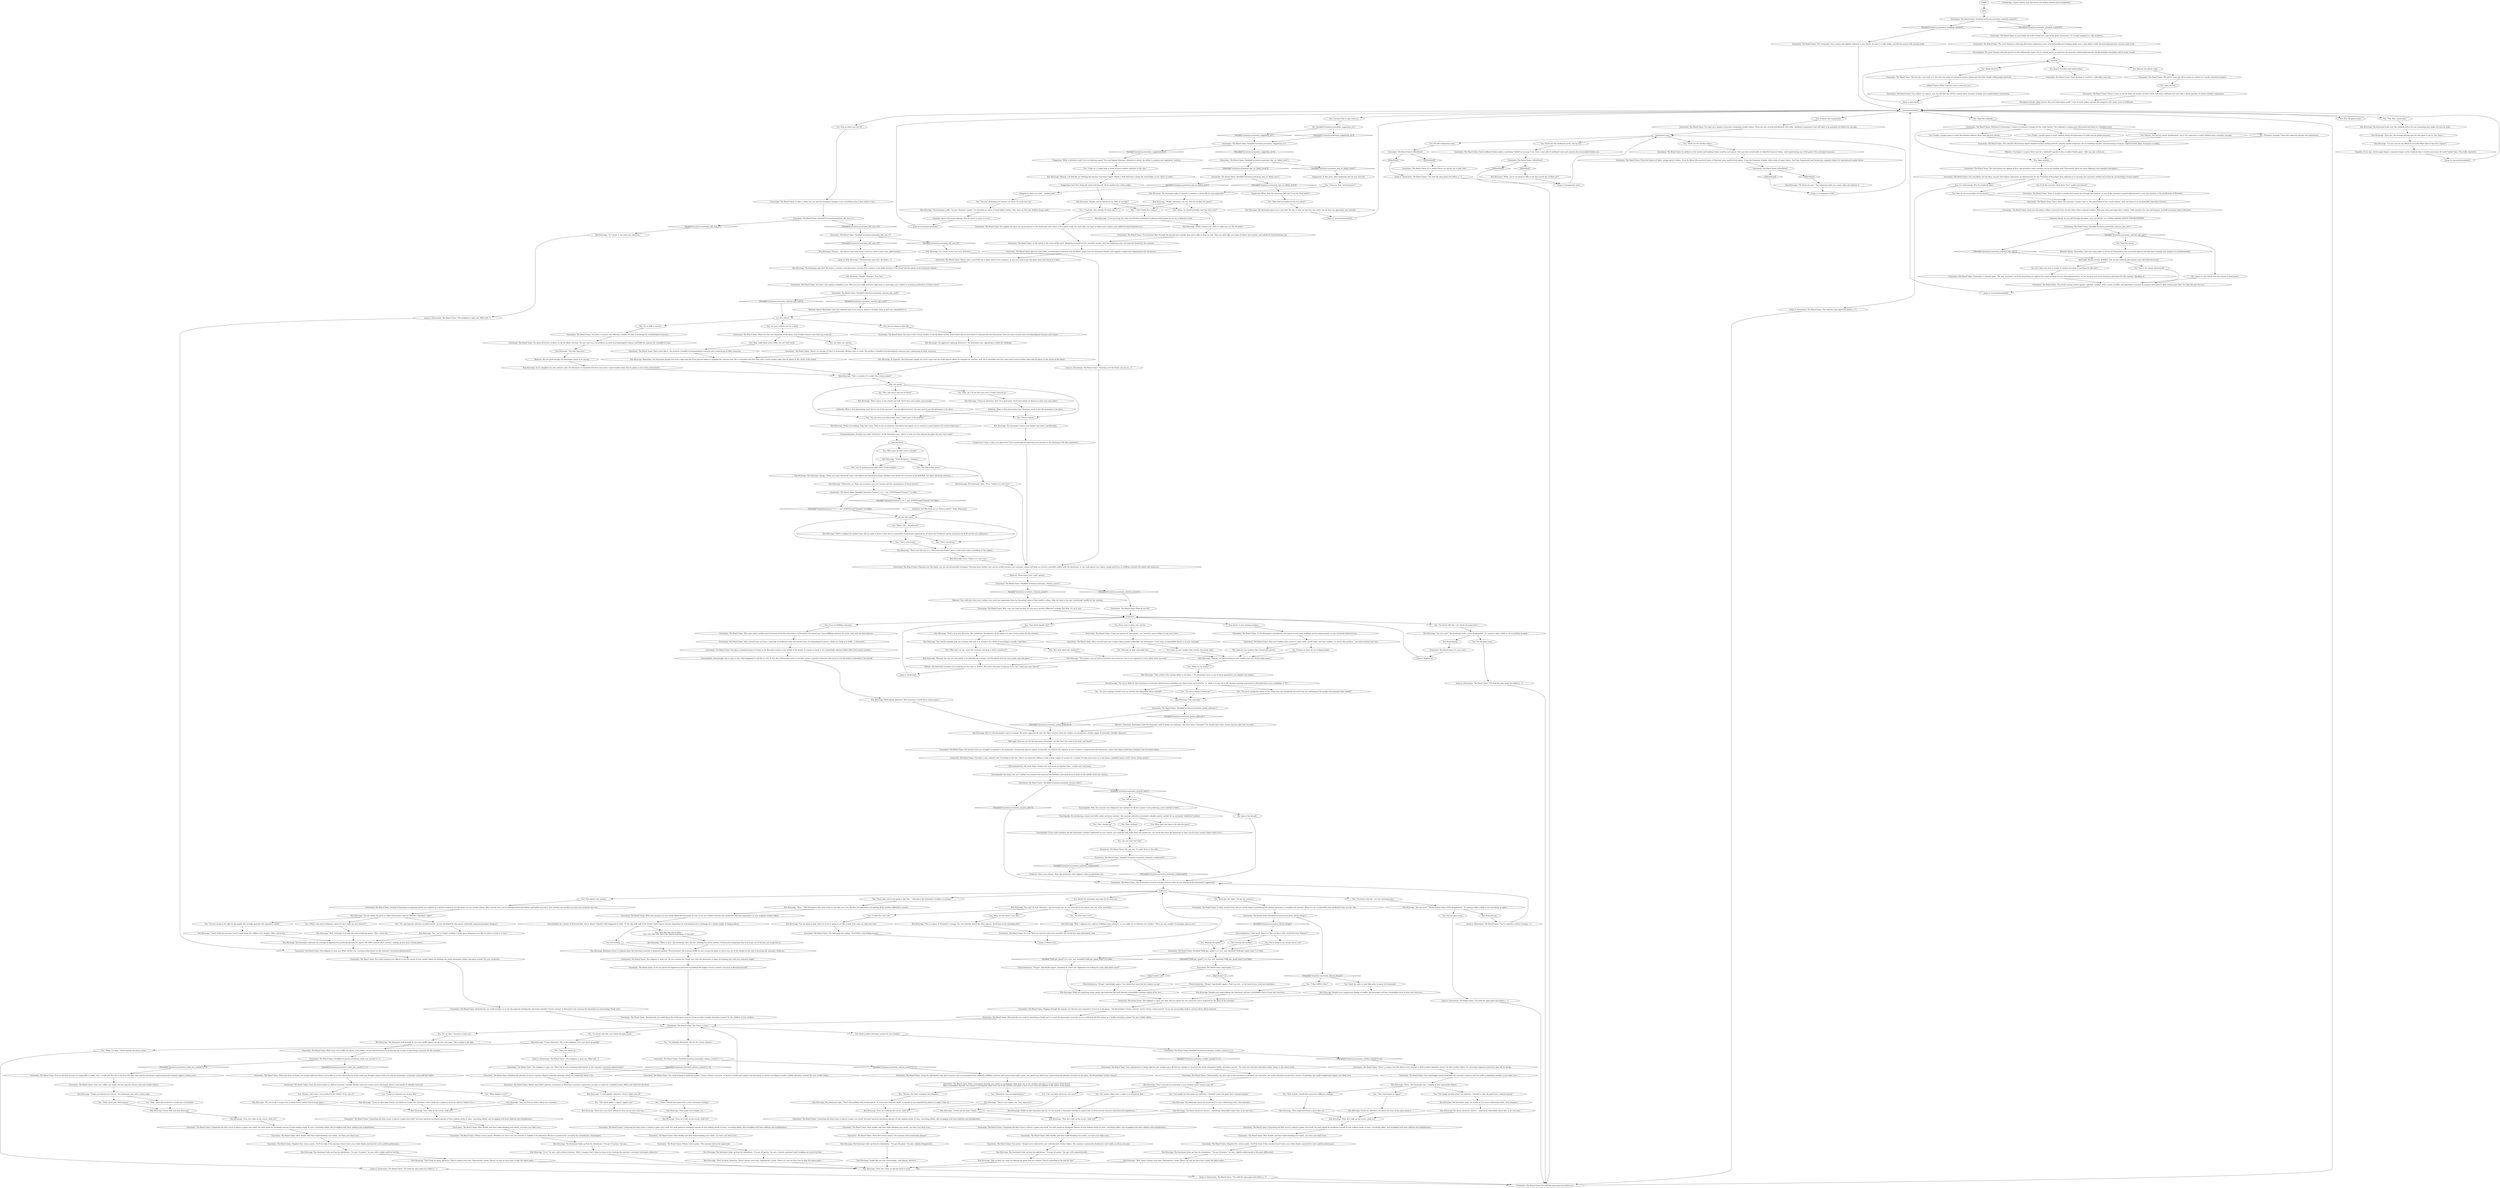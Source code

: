 # INVENTORY / SUZERAINTY GAME
# Information about: colonies of Revachol.
# ==================================================
digraph G {
	  0 [label="START"];
	  1 [label="input"];
	  2 [label="You: Shake the box."];
	  3 [label="introhub"];
	  4 [label="Rhetoric: But not good enough, the lieutenant seems to be saying."];
	  5 [label="You: Fuck the suzerain, what about *my* wealth and renown?"];
	  6 [label="Suzerainty: The Board Game: The actual scoring system appears infinitely complex, with a series of tables and appendices required to compute each player's final victory point total. You skip that part for now."];
	  7 [label="Suzerainty: The Board Game: You open up a number of pouches containing wooden tokens. There are also several punchboards with other cardboard components that will need to be punched out before you can play."];
	  8 [label="Suzerainty: The Board Game: In addition to the worker and building tokens used by each player, there are also several piles of colourful resource tokens, each representing one of the game's four principal resources..."];
	  9 [label="Kim Kitsuragi: \"That's a market. It's worth *two victory points*.\""];
	  10 [label="You: Glower silently."];
	  11 [label="Kim Kitsuragi: \"Don't worry, it was mostly just luck. You'll earn some points soon enough.\""];
	  12 [label="components hub"];
	  13 [label="Electrochemistry: Oh, yeah, baby. Cocaine and rock music go together like... cocaine and rock music."];
	  14 [label="You: \"Hmmm, this feels strangely anti-climactic.\""];
	  15 [label="Kim Kitsuragi: The lieutenant sighs. \"That's the problem with certain games. At some point they just *end*, as though no one expected the players to make it that far...\""];
	  16 [label="Suzerainty: The Board Game: Who cares about workers and territories when the real action is in Revachol? You spend your turns fulfilling contracts for sweet coins and one-time bonuses."];
	  17 [label="Suzerainty: The Board Game: It's true. Had you read the rules more carefully this would have been abundantly clear."];
	  18 [label="Kim Kitsuragi: The lieutenant shrugs. \"There are some *paranoid* types who believe the Moralintern keeps detailed score sheets for everyone in the Reál Belt, but that's obviously nonsense...\""];
	  19 [label="Kim Kitsuragi: \"Otherwise, no. There are no points, just your actions and the consequences of those actions.\""];
	  20 [label="Authority: Now's your chance. Show the lieutenant what happens when he patronizes you."];
	  21 [label="Suzerainty: The Board Game: Variable[\"inventory.suzerainty_authority_condescend\"]"];
	  22 [label="Variable[\"inventory.suzerainty_authority_condescend\"]", shape=diamond];
	  23 [label="!(Variable[\"inventory.suzerainty_authority_condescend\"])", shape=diamond];
	  24 [label="Suzerainty: The Board Game: Your commitment to doing right by your workers pays off and you manage to construct the rarely attempted *public education system*. You truly have the best-educated worker tokens in the entire world..."];
	  25 [label="Encyclopedia: Well, the suzerain was looking for new markets for all the cocaine it was producing, and it settled on Safre..."];
	  26 [label="Rhetoric: Those aren't your *only* options."];
	  27 [label="Kim Kitsuragi: \"Holy shit, the average playing time for this game is one to *six* hours...\""];
	  28 [label="Kim Kitsuragi: The lieutenant looks up from his tabulations. \"I've got 20 points,\" he says with measured pride..."];
	  29 [label="You: Solving the murder?"];
	  30 [label="Suzerainty: The Board Game: The endgame is upon you. How will you spend the vast resources you've acquired for the glory of the suzerain?"];
	  31 [label="You: Remove the plastic wrap."];
	  32 [label="Suzerainty: The Board Game: Even before you open it, you can tell that this will be a meaty game of grand strategy and complex player interactions."];
	  33 [label="Suzerainty: The Board Game: There's a hiss as the lid slides off. Inside you find a thick, full-colour rulebook and more than a dozen pouches of various wooden components."];
	  34 [label="You: I've read enough. (Put the rulebook away.)"];
	  35 [label="Half Light: Boring, boring, BORING. Tear up this rulebook and commit some old-school atrocities!"];
	  36 [label="Suzerainty: The Board Game: Variable[\"inventory.suzerainty_reaction_tips_read\"]"];
	  37 [label="Variable[\"inventory.suzerainty_reaction_tips_read\"]", shape=diamond];
	  38 [label="!(Variable[\"inventory.suzerainty_reaction_tips_read\"])", shape=diamond];
	  39 [label="You: Pick up where you left off."];
	  40 [label="Kim Kitsuragi: \"More or less,\" the lieutenant says, but he's thinking less about matters of historical wrongdoing than how to get out of the jam you've put him in..."];
	  41 [label="You: \"For almighty Revachol!\" (Go for the victory column.)"];
	  42 [label="Jump to: [hubturn2]"];
	  43 [label="Kim Kitsuragi: \"Now, I believe it's your turn...\""];
	  44 [label="You: \"Am *I* getting points right now?\" (Look around.)"];
	  45 [label="You: \"Who came up with such a concept?\""];
	  46 [label="Suzerainty: The Board Game: Using the substantial coins and resources you've accumulated from diligently fulfilling contracts and constructing trade routes, you spend your final turns constructing the ultimate structure in the game, the Revacholian *victory column*..."];
	  47 [label="Kim Kitsuragi: \"A risky gambit, detective. Sorry it didn't pay off.\""];
	  48 [label="You: Okay, make them work a little, but not *too* much."];
	  49 [label="Suzerainty: The Board Game: Computing the final scores is almost a game unto itself. You each spend an inordinate amount of time making stacks of coins, consulting tables, and struggling with basic addition and multiplication..."];
	  50 [label="Suzerainty: The Board Game: Computing the final scores is almost a game unto itself. You each spend an inordinate amount of time making stacks of coins, consulting tables, and struggling with basic addition and multiplication..."];
	  51 [label="You: \"Yeah, never play board games.\""];
	  52 [label="You: \"Guess I should have gone with a more consistent strategy.\""];
	  53 [label="Empathy: So he says, but his gaze lingers a moment longer on the rulebook than is strictly necessary. He could *make* time, if he really wanted to."];
	  54 [label="Suggestion: At this point, plain badgering may be your best bet."];
	  55 [label="You: \"Come on, Kim, *puh-leeeeeze*.\""];
	  56 [label="Suzerainty: The Board Game: After double- and then triple-checking your maths, you have your final score..."];
	  57 [label="Suzerainty: The Board Game: After double- and then triple-checking your maths, you have your final score..."];
	  58 [label="You: \"Huh, maybe I should have pursued a different strategy.\""];
	  59 [label="Kim Kitsuragi: The lieutenant opens his mouth as if to issue a blistering retort, then hesitates..."];
	  60 [label="Electrochemistry: *Drugs*. Specifically uppers. That's an itch... in the back of your neck and elsewhere..."];
	  61 [label="Suzerainty: The Board Game: Flipping through the manual, you find the most expensive structure in the game... the Revacholian *victory column*, worth *twelve victory points*. If you can successfully build it, victory will be all-but assured..."];
	  62 [label="Suzerainty: The Board Game: Alternatively, you could try launching a *trade war* to crush the lieutenant's economy, or you could blow all that money on a *public education system* for your worker tokens..."];
	  63 [label="You: Open the box."];
	  64 [label="Suzerainty: The Board Game: Variable[\"reputation.honour\"] >= 1  and  IsTHCPresent(\"honour\") == false"];
	  65 [label="Variable[\"reputation.honour\"] >= 1  and  IsTHCPresent(\"honour\") == false", shape=diamond];
	  66 [label="!(Variable[\"reputation.honour\"] >= 1  and  IsTHCPresent(\"honour\") == false)", shape=diamond];
	  67 [label="You: How do you accumulate victory points?"];
	  68 [label="You: \"Rock and roll, baby.\" (Go for the contract.)"];
	  69 [label="Kim Kitsuragi: The lieutenant nods gravely as you erect tariffs against his apricots and sugar. This is going to get ugly..."];
	  70 [label="You: Focus on fulfilling contracts."];
	  71 [label="Kim Kitsuragi: \"You know, detective, there's... something *admirable* about that, in its own way...\""];
	  72 [label="Kim Kitsuragi: \"You should probably pick one strategy and stick to it. Trying to do a little of everything is usually a bad idea.\""];
	  73 [label="Suzerainty: The Board Game: Your boondoggle nearly bankrupts the suzerain's treasury and you suffer a significant penalty to your final score..."];
	  74 [label="Jump to: [suzeraintymainhub]"];
	  75 [label="Kim Kitsuragi: \"Don't be glum, detective. There's always next time. Figuratively, I mean. There's no way we have time to play this game again...\""];
	  76 [label="Suzerainty: The Board Game: After double- and then triple-checking your maths, you have your final score..."];
	  77 [label="You: You're going to say 'drugs,' aren't you?"];
	  78 [label="Suzerainty: The Board Game: The endgame is upon you. What will be your crowning achievement as the suzerain's territorial administrator?"];
	  79 [label="Perception (Smell): Ahhh! Savour that new board game smell! A mix of wood, paper, and ink, all wrapped in the sweet must of cardboard."];
	  80 [label="suzeraintymainhub"];
	  81 [label="You: [Put the game away.]"];
	  82 [label="Authority: Just like there are no *honour points*. None whatsoever."];
	  83 [label="You: Put the components away."];
	  84 [label="You: \"It's on, Kim.\" (Launch a trade war.)"];
	  85 [label="Kim Kitsuragi: Now it's the lieutenant's turn to respond. He moves aggressively onto the Safre territory. Soon his workers are producing a steady supply of extremely valuable *apricots*..."];
	  86 [label="You: Gaze on your workers like a harsh, but proud, deity."];
	  87 [label="You: \"What's the point of playing a game if I can't make my own choices?\""];
	  88 [label="You: Tell me more."];
	  89 [label="You: That's fucked up!"];
	  90 [label="Kim Kitsuragi: \"Yes, precisely.\""];
	  91 [label="Suzerainty: The Board Game: It's your move."];
	  92 [label="Kim Kitsuragi: The lieutenant looks up from his tabulations. \"I've got 15 points,\" he says with a slight smirk on his face..."];
	  93 [label="Kim Kitsuragi: \"Hey, at least you went out playing the game how you wanted. There's something to be said for that.\""];
	  94 [label="Suzerainty: The Board Game: Computing the final scores is almost a game unto itself. You each spend an inordinate amount of time making stacks of coins, consulting tables, and struggling with basic addition and multiplication..."];
	  95 [label="Suzerainty: The Board Game: Negative five victory points. You'll be lucky if the suzerain doesn't have your whole family executed for such a pitiful performance."];
	  96 [label="Suzerainty: The Board Game: IsKimHere()"];
	  97 [label="IsKimHere()", shape=diamond];
	  98 [label="!(IsKimHere())", shape=diamond];
	  99 [label="Kim Kitsuragi: \"See? I warned you investing in your workers wasn't going to pay off.\""];
	  100 [label="You: \"My worker tokens have a right to an education, Kim.\""];
	  101 [label="Kim Kitsuragi: \"You can't do that, detective,\" the lieutenant says as you move all of your pieces onto one of his territories."];
	  102 [label="hubturn3"];
	  103 [label="You: \"I hope you learned your lesson, Kim.\""];
	  104 [label="You: \"I'm bored with this. Let's finish the game later.\""];
	  105 [label="You: \"Okay, let's finish up.\""];
	  106 [label="Suzerainty: The Board Game: Variable[\"inventory.suzerainty_worker_counter\"] > 2"];
	  107 [label="Variable[\"inventory.suzerainty_worker_counter\"] > 2", shape=diamond];
	  108 [label="!(Variable[\"inventory.suzerainty_worker_counter\"] > 2)", shape=diamond];
	  109 [label="Suzerainty: The Board Game: That's more like it. You produce a handful of archaeological treasures and a smattering of other resources."];
	  110 [label="You: \"I make the rules now.\""];
	  111 [label="Kim Kitsuragi: \"You see in Table 8c that investing in territorial infrastructure multiplies your final victory point total by 1x, which is to say, not at all, whereas erecting monuments in Revachol gives you a multiplier of *5x*...\""];
	  112 [label="Jump to: [suzeraintymainhub]"];
	  113 [label="Jump to: [hubturn2]"];
	  114 [label="Kim Kitsuragi: \"As I recall, it was your turn, detective.\""];
	  115 [label="Suzerainty: The Board Game: Variable[\"inventory.suzerainty_left_turn_2\"]"];
	  116 [label="Variable[\"inventory.suzerainty_left_turn_2\"]", shape=diamond];
	  117 [label="!(Variable[\"inventory.suzerainty_left_turn_2\"])", shape=diamond];
	  118 [label="Kim Kitsuragi: The lieutenant looks up from his tabulations. \"I've got 20 points,\" he says, slightly embarrassed at the point differential..."];
	  119 [label="Suzerainty: The Board Game: Alternatively, you could throw the whole game away by trying to build a *public education system* for the children of your workers..."];
	  120 [label="Suzerainty: The Board Game: Good thinking. It could be a collectible some day."];
	  121 [label="Suggestion: What is detective work if not an elaborate game? You need logical inference, attention to detail, the ability to analyse your opponents' motives..."];
	  122 [label="You: \"Hmm, we should probably read the rules, huh?\""];
	  123 [label="You: \"I read the rules already, I'll show you...\""];
	  124 [label="yor_first_choice"];
	  125 [label="Suzerainty: The Board Game: You draw a contract card offering a number of coins in exchange for archaeological treasures..."];
	  126 [label="Suzerainty: The Board Game: Using your powers of 'persuasion', you 'convince' more workers to join your cause..."];
	  127 [label="Kim Kitsuragi: \"That's up to you, detective. But remember, the objective of the game is to earn victory points for the suzerain...\""];
	  128 [label="Kim Kitsuragi: \"No, not at all. I suspect this is going to be a rather *low-scoring* game...\""];
	  129 [label="You: \"That's terrifying.\""];
	  130 [label="Suzerainty: The Board Game: There's no concept of *rest* in Suzerainty. Workers have to work. You produce a handful of archaeological treasures and a smattering of other resources."];
	  131 [label="Kim Kitsuragi: \"I'm not going to play with you if you're going to act like a child. Now come on, take your turn.\""];
	  132 [label="Kim Kitsuragi: \"That's a subject for another time. All you need to know is that they're a powerful transnational organization, of which the *Coalition* and by extension the RCM are but one small piece.\""];
	  133 [label="Jump to: [Suzerainty: The Board Game: \"Glancing over the board, you see se...\"]"];
	  134 [label="Kim Kitsuragi: \"You know, detective, there's... something *admirable* about that, in its own way...\""];
	  135 [label="Kim Kitsuragi: \"That might have been a good idea, yes...\""];
	  136 [label="Jump to: [introhub]"];
	  137 [label="You: Finally, a proper game to teach children about the importance of trade and the global economy."];
	  138 [label="Suzerainty: The Board Game: That's where the suzerain's vassals come in. The game features four vassal nations, each one home to an economically important resource..."];
	  139 [label="Suzerainty: The Board Game: Each turn the player collects resources from vassals where they've placed workers. They may then rearrange their workers, fulfil contracts for coin and bonuses, or build structures back in Revachol..."];
	  140 [label="Kim Kitsuragi: \"I'm not sure we can afford to set aside *that* kind of time for a *game*.\""];
	  141 [label="You: \"*Cha-CHING*, Kim!\""];
	  142 [label="Jump to: [components hub]"];
	  143 [label="Suzerainty: The Board Game: After several turns you have a neat pile of cardboard coins and several units of archaeological treasure, which you trade in to build... a *museum*..."];
	  144 [label="You: \"So what *can* I do?\""];
	  145 [label="Rhetoric: Nonsense. Remember what the lieutenant said? If points are arbitrary, who cares about *winning*? You should reject their system and just play how you want."];
	  146 [label="Composure: C'mon, is that your game face? You're practically broadcasting your position to the lieutenant with that expression."];
	  147 [label="Suzerainty: The Board Game: You place all of your workers on the Ile Marat territory. On your next turn you produce six units of archaeological treasure and fulfil the contract for a handful of coins."];
	  148 [label="You: Ignore the thought."];
	  149 [label="Kim Kitsuragi: The lieutenant scoffs. \"In your *dreams*, maybe. I've thrashed my share of trash-talkers before. Now come on, let's put childish things aside.\""];
	  150 [label="Suzerainty: The Board Game: There's also a neat little log to keep track of your progress, in case you need to put the game away and return to it later..."];
	  151 [label="Kim Kitsuragi: \"Hmmm... this doesn't look right to me. I think we need to start over, unfortunately...\""];
	  152 [label="Kim Kitsuragi: In response, the lieutenant spends two of his sugar and one of his apricot tokens to complete his contract card. He is rewarded with four coins and a round wooden token that he places in the centre of the board..."];
	  153 [label="Interfacing: A good, orderly task that leaves you feeling relaxed and accomplished."];
	  154 [label="You: Stack the coins in neat little piles to annoy the lieutenant."];
	  155 [label="Kim Kitsuragi: \"You do realize the game is called *Suzerainty* and not *Workers' Paradise*, right?\""];
	  156 [label="Jump to: [Suzerainty: The Board Game: \"You hold the open game box before y...\"]"];
	  157 [label="Jump to: [Suzerainty: The Board Game: \"You hold the open game box before y...\"]"];
	  158 [label="You: \"Nope, I'm done.\" (Start putting the pieces away.)"];
	  159 [label="Encyclopedia: By introducing cocaine into Safre under exclusive contract, the suzerain created an extremely valuable captive market for an extremely *addictive* product."];
	  160 [label="Suzerainty: The Board Game: Variable[\"inventory.suzerainty_rhetoric_invest\"]"];
	  161 [label="Variable[\"inventory.suzerainty_rhetoric_invest\"]", shape=diamond];
	  162 [label="!(Variable[\"inventory.suzerainty_rhetoric_invest\"])", shape=diamond];
	  163 [label="Kim Kitsuragi: \"I hope you learned your lesson,\" the lieutenant says with a sharp smile."];
	  164 [label="Suzerainty: The Board Game: Computing the final scores is almost a game unto itself. You each spend an inordinate amount of time making stacks of coins, consulting tables, and struggling with basic addition and multiplication..."];
	  165 [label="Kim Kitsuragi: The lieutenant gives you a sour look. He may or may not hate fun, but either way he does not appreciate your attitude..."];
	  166 [label="Suggestion: Have you tried... goading him?"];
	  168 [label="Suzerainty: The Board Game: In your hands you hold a brand new copy of the game 'Suzerainty'. It's snugly wrapped in a skin of plastic..."];
	  169 [label="Suzerainty: The Board Game: The box has a nice heft to it. You hear the rattle of individual wooden tokens and feel their weight shifting back and forth..."];
	  170 [label="Suzerainty: The Board Game: The plastic wrap rips off as easily as a bodice in a tawdry historical romance."];
	  171 [label="You: \"I don't know, let's wing it.\""];
	  172 [label="Suzerainty: The Board Game: DayCount() < 2"];
	  173 [label="DayCount() < 2", shape=diamond];
	  174 [label="!(DayCount() < 2)", shape=diamond];
	  175 [label="Suzerainty: The Board Game: You soon figure out the basic conceit: Each player represents an administrator for the *Suzerain of Revachol*. Your objective is to increase the suzerain's wealth and renown by accumulating *victory points*."];
	  176 [label="Kim Kitsuragi: Despite your trash-talking, the lieutenant still has a formidable store of coins and resources..."];
	  177 [label="Kim Kitsuragi: Despite your conspicuous display of wealth, the lieutenant still has a formidable store of coins and resources..."];
	  178 [label="You: \"Can I go back and do my turn over?\""];
	  179 [label="Suzerainty: The Board Game: After several turns your worker tokens greatly outnumber the lieutenant's. A vast army of expendable labour is at your command."];
	  180 [label="You: Gaze on your workers like a benevolent parent."];
	  181 [label="Kim Kitsuragi: \"Hmmm, too bad investing in your workers just isn't worth many points.\""];
	  182 [label="hubturn2"];
	  183 [label="Kim Kitsuragi: \"Let's tally up the scores, shall we?\""];
	  184 [label="Suzerainty: The Board Game: Variable[\"inventory.suzerainty_points_arbitrary\"]"];
	  185 [label="Variable[\"inventory.suzerainty_points_arbitrary\"]", shape=diamond];
	  186 [label="!(Variable[\"inventory.suzerainty_points_arbitrary\"])", shape=diamond];
	  187 [label="Suzerainty: The Board Game: Even in the best of cases it's impossible to really \"win\" a trade war. But this is far from the best case, and the lieutenant's apricot-powered economic engine crushes yours..."];
	  188 [label="Kim Kitsuragi: \"Now, let's tally up the scores, shall we?\""];
	  189 [label="Kim Kitsuragi: \"Now, let's tally up the scores, shall we?\""];
	  190 [label="Empathy: Ignore the mock umbrage. Now he wants to prove it to you."];
	  191 [label="Kim Kitsuragi: \"Now, let's clean up and get back to work.\""];
	  192 [label="Suggestion: See? He's doing the hard work himself. All he needed was a little nudge..."];
	  193 [label="Jump to: [Suzerainty: The Board Game: \"The endgame is upon you. What will...\"]"];
	  194 [label="Suzerainty: The Board Game: The lieutenant flips through the manual more quickly than you're able to keep up with. Then you each take your bags of tokens and counters and unfold the board between you..."];
	  195 [label="Suzerainty: The Board Game: Variable[\"inventory.suzerainty_mainhub_reached\"]"];
	  196 [label="Variable[\"inventory.suzerainty_mainhub_reached\"]", shape=diamond];
	  197 [label="!(Variable[\"inventory.suzerainty_mainhub_reached\"])", shape=diamond];
	  198 [label="Jump to: [suzeraintymainhub]"];
	  199 [label="Reaction Speed: As you leaf through the pages, your eye catches on a sidebar labelled 'ADVICE FOR BEGINNERS'."];
	  200 [label="Kim Kitsuragi: The lieutenant goes first. He draws a contract card and moves several of his workers to the Safre territory of the board and the others to the Semenine Islands..."];
	  201 [label="You: \"Hey, why don't I get one of those?\""];
	  202 [label="Reaction Speed: Remember what the rulebook said! You'll want to choose a strategy early on and stay committed to it."];
	  203 [label="You: \"Just like they did to Safre.\"\n\"Isn't this what they did in the Apricot Suzerainty in real life?\""];
	  204 [label="Kim Kitsuragi: \"I have no idea what 'lesson' you think you taught me. Somehow I don't think this is going to work out well for *either* of us...\""];
	  205 [label="Encyclopedia: Interestingly, this is more or less what happened in real life as well. To this day, if Iilmaraans want to see their nation's priceless treasures they have to visit Revachol or Gottwald or Sur-la-Clef."];
	  206 [label="Kim Kitsuragi: \"Alright, detective. Your turn.\""];
	  207 [label="You: Put the game away."];
	  208 [label="Jump to: [Suzerainty: The Board Game: \"You hold the open game box before y...\"]"];
	  209 [label="Suzerainty: The Board Game: Fifteen victory points. The suzerain will not be impressed."];
	  210 [label="Kim Kitsuragi: The lieutenant looks up from his tabulations. \"I've got 15 points,\" he says..."];
	  211 [label="Kim Kitsuragi: As he completes his own contract card, the lieutenant is rewarded with four coins and a round wooden token that he places in the centre of the board..."];
	  212 [label="Electrochemistry: Feels good, doesn't it? But you know what would feel even *better*?"];
	  213 [label="Suzerainty: The Board Game: Or do you ignore his aggression and focus on building the mighty *victory column* structure in Revachol herself?"];
	  214 [label="Suggestion: What, does the lieutenant hate fun? Is he the *fun* police?"];
	  215 [label="You: Isn't there any way to invade or commit atrocities or anything fun like that?"];
	  216 [label="Kim Kitsuragi: \"Oh, those are nice.\" The lieutenant picks up a sugar token and admires it."];
	  217 [label="Kim Kitsuragi: \"Now, let's tally up the scores, shall we?\""];
	  218 [label="You: Give back to the workers."];
	  219 [label="Kim Kitsuragi: \"Well, I suppose you could try fulfilling some contracts, or you might try to relocate your workers. There are any number of strategies open to you.\""];
	  220 [label="You: \"I'm just trying to do right by the people who actually generate the suzerain's wealth.\""];
	  221 [label="Suzerainty: The Board Game: The choice is yours."];
	  222 [label="Kim Kitsuragi: \"That's just the way it is.\" The lieutenant doesn't seem to find much value in dwelling on the subject..."];
	  223 [label="Kim Kitsuragi: The lieutenant nods. \"Now, I believe it's your turn...\""];
	  224 [label="Kim Kitsuragi: \"Are you sure?\" The lieutenant looks a little disappointed. \"It's going to take a while to set everything up again.\""];
	  225 [label="Reaction Speed: \"Remember, there are many paths to victory in *Suzerainty*, but successful players will find *one* strategy and commit to it wholeheartedly.\""];
	  226 [label="Suzerainty: The Board Game: There's a reason very few players ever attempt to built a public education system for their worker tokens: It's extremely expensive and never pays off, by design..."];
	  227 [label="Suzerainty: The Board Game: Two points. Though you're beloved by your well-educated worker tokens, the suzerain is immensely displeased, and recalls you from your post."];
	  228 [label="Kim Kitsuragi: \"Well, there's always next time. Figuratively, I mean. There's no way we have time to play this game again...\""];
	  229 [label="Jump to: [Suzerainty: The Board Game: \"You hold the open game box before y...\"]"];
	  230 [label="Suzerainty: The Board Game: You could attempt to build the mighty *victory column* structure, or launch a *trade war* against the lieutenant, or spend everything to build a *public education system* for your worker tokens..."];
	  231 [label="You: Examine the components."];
	  232 [label="Kim Kitsuragi: \"Alright, you've convinced me. How do we play?\""];
	  233 [label="Suzerainty: The Board Game: Apricots from Safre, archaeological treasures from Ile Marat, sugar from the Semenine Islands, and magenta cocaine from Supramundi and Saramiriza..."];
	  234 [label="Suzerainty: The Board Game: There is no path to wealth and renown but through the suzerain. As one of the suzerain's trusted administrators, your very function is the glorification of Revachol..."];
	  235 [label="You: How is the winner determined?"];
	  236 [label="You: Check out the wooden tokens."];
	  237 [label="You: Let your workers rest for a while."];
	  238 [label="Suzerainty: The Board Game: It takes several turns, but you slowly begin accumulating the cocaine necessary to complete the contract. When you do, it practically rains cardboard coins on your side..."];
	  239 [label="Suzerainty: The Board Game: Variable[\"inventory.suzerainty_column_counter\"] > 2"];
	  240 [label="Variable[\"inventory.suzerainty_column_counter\"] > 2", shape=diamond];
	  241 [label="!(Variable[\"inventory.suzerainty_column_counter\"] > 2)", shape=diamond];
	  242 [label="You: \"Behold my vast accomplishments.\""];
	  243 [label="Suzerainty: The Board Game: You place a cylindrical piece of wood on the Revachol section in the middle of the board. It's meant to stand in for a beautifully adorned edifice filled with ancient wonders."];
	  244 [label="You: Attack the lieutenant and steal all his resources."];
	  245 [label="Kim Kitsuragi: \"This is a game of *economic* strategy. You can't directly attack the other players. You'll have to do something else.\""];
	  246 [label="Kim Kitsuragi: \"Now we find out what's left of our economies...\""];
	  247 [label="You: \"I'm bored with this. Let's do something else.\""];
	  248 [label="Suzerainty: The Board Game: Soon your coffers are empty and the map lies strewn with your worker tokens."];
	  249 [label="Suzerainty: The Board Game: Computing the final scores is almost a game unto itself. You each spend an inordinate amount of time making stacks of coins, consulting tables, and struggling with basic addition and multiplication..."];
	  250 [label="Kim Kitsuragi: \"Don't be a sore loser, detective. Your moves were your own...\""];
	  251 [label="Jump to: [Suzerainty: The Board Game: \"The endgame is upon you. What will...\"]"];
	  252 [label="Kim Kitsuragi: The lieutenant looks over the rulebook before he sees something that makes his eyes go wide..."];
	  253 [label="Kim Kitsuragi: \"They're nice tokens, yes. Very impressive...\""];
	  254 [label="You: Invest in your existing workers."];
	  255 [label="Suzerainty: The Board Game: Soon your workers have access to clean water, paved roads, and basic hobbies. In return they produce... one extra resource per turn."];
	  256 [label="Kim Kitsuragi: The lieutenant continues his strategy of aggressively producing apricots for export. He fulfils contract after contract, racking up ever more victory points..."];
	  257 [label="Suzerainty: The Board Game: The endgame is upon you. What will be your crowning achievement as the suzerain's territorial administrator?"];
	  258 [label="You: \"Hmmm, that wasn't very productive for *either* of us, was it?\""];
	  259 [label="Kim Kitsuragi: \"Game designers, I imagine.\""];
	  260 [label="Kim Kitsuragi: \"An aggressive opening, detective,\" the lieutenant says, appearing to relish the challenge."];
	  261 [label="Rhetoric: You could also show your workers how much you appreciate them by *investing* some of that wealth in them. After all, they're the ones *producing* wealth for the suzerain."];
	  262 [label="Kim Kitsuragi: \"That might have helped, yes...\""];
	  263 [label="Suzerainty: The Board Game: Variable[\"inventory.suzerainty_kim_wc_failed_twice\"]"];
	  264 [label="Variable[\"inventory.suzerainty_kim_wc_failed_twice\"]", shape=diamond];
	  265 [label="!(Variable[\"inventory.suzerainty_kim_wc_failed_twice\"])", shape=diamond];
	  266 [label="You: Put the game away."];
	  267 [label="Suzerainty: The Board Game: Variable[\"inventory.suzerainty_left_turn_3\"]"];
	  268 [label="Variable[\"inventory.suzerainty_left_turn_3\"]", shape=diamond];
	  269 [label="!(Variable[\"inventory.suzerainty_left_turn_3\"])", shape=diamond];
	  270 [label="Kim Kitsuragi: \"As I recall, it was your turn, detective.\""];
	  271 [label="Kim Kitsuragi: The lieutenant looks up from his tabulations. \"I've got 26 points,\" he says, a barely contained smile breaking out across his face..."];
	  272 [label="Kim Kitsuragi: \"Now, let's tally up the scores, shall we?\""];
	  273 [label="Electrochemistry: *Drugs*. Specifically uppers. Speaking of, aren't you supposed to be looking for some right about *now*?"];
	  274 [label="Suzerainty: The Board Game: The endgame is upon you. Do you escalate the *trade war* with the lieutenant in hopes of crushing him with your economic might?"];
	  275 [label="You: [Leave it perfect and undisturbed.]"];
	  276 [label="You: \"Who died and made you the fun police?\""];
	  277 [label="You: Punch out the cardboard pieces, one by one."];
	  278 [label="Suzerainty: The Board Game: Each cardboard token makes a satisfying *chhhk* as you pop it out. Soon a neat pile of cardboard coins and counters has accumulated before you."];
	  279 [label="Jump to: [Suzerainty: The Board Game: \"You hold the open game box before y...\"]"];
	  280 [label="Kim Kitsuragi: \"What, you're not going to offer to let *me* punch any of them out?\""];
	  281 [label="Suzerainty: The Board Game: IsKimHere()"];
	  282 [label="IsKimHere()", shape=diamond];
	  283 [label="!(IsKimHere())", shape=diamond];
	  284 [label="You: \"Kim, what should I do?\""];
	  285 [label="You: \"Kim, can I do my first turn over? I think I messed up.\""];
	  286 [label="Kim Kitsuragi: \"The workers are just there to produce raw resources. You're not supposed to worry about them too much.\""];
	  287 [label="Kim Kitsuragi: \"Because the way you earn points is by pleasing the suzerain, and the player with the most points wins the game.\""];
	  288 [label="Suzerainty: The Board Game: For several turns you struggle to respond to the lieutenant's burgeoning apricot empire. Eventually you relocate the majority of your workers to Supramundi and Saramiriza, where they begin producing a bumper crop of cocaine tokens..."];
	  289 [label="Kim Kitsuragi: \"I don't think the suzerain *cares* much about the welfare of its workers. Here, watch this...\""];
	  290 [label="You: \"I'm not even sure what points *are* -- that's part of the problem.\""];
	  291 [label="Authority: What is that patronizing tone? You're one of the suzerain's trusted administrators! You may need to put the lieutenant in his place..."];
	  292 [label="Suzerainty: The Board Game: Building the ultimate structure requires diligent economic planning, which you completely failed to do..."];
	  293 [label="You: Let them rest anyway."];
	  294 [label="You: Can you even *do* that?"];
	  295 [label="Suzerainty: The Board Game: Well, sure, you *can* do that. It's just not a terribly *effective* strategy. But then, it's up to you..."];
	  296 [label="Kim Kitsuragi: \"Hmmm, I do feel like my thinking has become somewhat *rigid*. Maybe a little diversion to keep the mind limber is just what's in order...\""];
	  297 [label="You: Keep playing."];
	  298 [label="Suzerainty: The Board Game: After double- and then triple-checking your maths, you have your final score..."];
	  299 [label="Suzerainty: The Board Game: After double- and then triple-checking your maths, you have your final score..."];
	  300 [label="You: \"You taught me that points are arbitrary. I decided to play the game how I wanted instead.\""];
	  301 [label="Kim Kitsuragi: \"I see you bring the same *unorthodox technique* to playing board games as you do to detective work...\""];
	  302 [label="Suzerainty: The Board Game: You have a few options available to you: Will you try to fulfil contracts right away or rearrange your workers to maximize production on future turns?"];
	  303 [label="Suzerainty: The Board Game: It's a shame there's no one for you to play with."];
	  304 [label="Suzerainty: The Board Game: With each passing turn you slowly bleed the lieutenant of coins as his own workers become less productive and more dependent on your magenta cocaine tokens."];
	  305 [label="Kim Kitsuragi: \"A little late for that, I think...\""];
	  306 [label="Suzerainty: The Board Game: With a triumphant flourish, you remove a rectangular token from one of the satchels and place it in the centre of the board...\nWith a triumphant flourish, you remove a rectangular token from one of the satchels and place it next to your museum-cylinder in the centre of the board..."];
	  307 [label="You: Just do whatever Kim did."];
	  308 [label="Suzerainty: The Board Game: You move a few of your workers to the Ile Marat section of the board and several others to Supramundi and Saramiriza. Soon you have several units of archaeological treasure and cocaine."];
	  309 [label="You: \"But what about the workers?\""];
	  310 [label="Suzerainty: The Board Game: You could continue your efforts to win the hearts of your worker tokens by building the rarely attempted *public education system* for your territories..."];
	  311 [label="You: \"You taught me that points are arbitrary. I decided to play the game how I wanted instead.\""];
	  312 [label="Suzerainty: The Board Game: Unfortunately, you were sent to the territories to produce raw resources, not overly educated second-class citizens. If anything, this might *negatively* impact your final score."];
	  313 [label="You: \"Yeah, never get involved in a trade war in Insulinde.\""];
	  314 [label="You: \"This dumb game is rigged, rigged I say!\""];
	  315 [label="Kim Kitsuragi: The lieutenant sighs so hard for a moment it seems like he may asphyxiate..."];
	  316 [label="Suzerainty: The Board Game: Variable[\"TASK.get_speed\"] == true  and  Variable[\"TASK.get_speed_done\"] == false"];
	  317 [label="Variable[\"TASK.get_speed\"] == true  and  Variable[\"TASK.get_speed_done\"] == false", shape=diamond];
	  318 [label="!(Variable[\"TASK.get_speed\"] == true  and  Variable[\"TASK.get_speed_done\"] == false)", shape=diamond];
	  319 [label="You: Convince Kim to play with you."];
	  320 [label="You: Variable[\"inventory.suzerainty_suggestion_wc\"]"];
	  321 [label="Variable[\"inventory.suzerainty_suggestion_wc\"]", shape=diamond];
	  322 [label="!(Variable[\"inventory.suzerainty_suggestion_wc\"])", shape=diamond];
	  323 [label="You: \"Come on, it might help us think of more creative solutions to the case.\""];
	  324 [label="You: Hmmm, this history seems *problematic*, but it *is* important to teach children basic economic concepts."];
	  325 [label="Suzerainty: The Board Game: You draw a new contract card. According to the text, there's an aristocrat willing to trade a large supply of cocaine for a number of coins and access to a rare bonus: amplified music, worth *seven victory points*..."];
	  326 [label="Suzerainty: The Board Game: With every turn tariffs are raised, until neither you nor the lieutenant are producing any income or generating resources for the suzerain..."];
	  327 [label="You: Build a public education system for your workers."];
	  328 [label="Half Light: How can you let the lieutenant *dominate* you like that? You need to hit back, and *hard*!"];
	  329 [label="Kim Kitsuragi: \"Points are nothing. They don't exist. They're just an arbitrary convention that games use to reward or punish players for certain behaviours.\""];
	  330 [label="Authority: What is that patronizing tone? Someone needs to put the lieutenant in his place."];
	  331 [label="Suzerainty: The Board Game: Variable[\"inventory.suzerainty_reaction_tips_saw\"]"];
	  332 [label="Variable[\"inventory.suzerainty_reaction_tips_saw\"]", shape=diamond];
	  333 [label="!(Variable[\"inventory.suzerainty_reaction_tips_saw\"])", shape=diamond];
	  334 [label="Suzerainty: The Board Game: Rather than build a glorious monument to Revachol's economic superiority, you have to settle for a handful of post offices and school for the blind."];
	  335 [label="Kim Kitsuragi: \"Not bad, detective.\""];
	  336 [label="Encyclopedia: You know, this isn't *unlike* the situation the historical Revacholian suzerainty faced in Safre in the middle of the last century..."];
	  337 [label="You: \"What do you mean?\""];
	  338 [label="You: \"So you're saying I fucked up?\""];
	  339 [label="You: \"So you're saying the values of the ruling class are completely divorced from the well-being of the people who generate their wealth?\""];
	  340 [label="You: \"What's the... Moralintern?\""];
	  341 [label="Jump to: [Kim Kitsuragi: \"The lieutenant goes first. He draws...\"]"];
	  342 [label="Kim Kitsuragi: The lieutenant looks up from his tabulations. \"I've got 26 points,\" he says, slightly disappointed..."];
	  343 [label="You: \"This stupid game is rigged.\""];
	  344 [label="Kim Kitsuragi: \"When I thrash you I want to make sure it's *by the book*.\""];
	  345 [label="Suzerainty: The Board Game: From the Empire of Safre: orange apricot tokens. From Ile Marat (the ancestral name of Iilmaraa): gray marble block tokens. From the Semenine Islands: white sacks of sugar tokens. And from Supramundi and Saramiriza: magenta tokens for unprocessed cocaine leaves."];
	  346 [label="Suzerainty: The Board Game: Suzerainty is a family game. The only 'atrocities' you'll be committing are against the social standing of your rival administrators, as you bring in ever more resources and power for the suzerain. Speaking of..."];
	  347 [label="Jump to: [Suzerainty: The Board Game: \"You hold the open game box before y...\"]"];
	  348 [label="Suzerainty: The Board Game: IsKimHere()"];
	  349 [label="IsKimHere()", shape=diamond];
	  350 [label="!(IsKimHere())", shape=diamond];
	  351 [label="Suzerainty: The Board Game: What? It's the very beginning of the game. Your workers haven't even done any work yet."];
	  352 [label="Suzerainty: The Board Game: You've reached a critical strategic juncture. How do you respond to the lieutenant's aggression?"];
	  353 [label="You: \"Sorry, Kim, you're not going to like this...\" (Introduce the lieutenant's workers to cocaine.)"];
	  354 [label="Kim Kitsuragi: \"Hrm...\" The lieutenant's face goes stony as you take your turn. He does not appreciate you getting all his workers addicted to cocaine..."];
	  355 [label="Kim Kitsuragi: Realising victory is slipping away, the lieutenant launches a desperate gambit: *Protectionism*. By erecting tariffs on your cocaine he hopes to starve you out of the market at the risk of incurring the suzerain's disfavour..."];
	  356 [label="Suzerainty: The Board Game: Glancing over the board, you see several possible strategies: Pressing more workers into service would increase your economic output and help you survive a possible conflict with the lieutenant, or you could ignore your labour supply and focus on fulfilling contracts for points and resources..."];
	  357 [label="Suzerainty: The Board Game: To the lieutenant's puzzlement, you spend several turns building various improvements to your territorial infrastructure..."];
	  358 [label="You: \"What do you mean? I just did.\""];
	  359 [label="Suzerainty: The Board Game: Alternatively you could actually try to win the game by building the extremely valuable *victory column* in Revachol or by crushing the lieutenant in a devastating *trade war*..."];
	  360 [label="dem_vict_points"];
	  361 [label="You: \"I'm rejecting the arbitrary so-called 'points' system developed by this game's politically compromised game designers.\""];
	  362 [label="You: \"I'm bored with this. Let's finish the game later.\""];
	  363 [label="Kim Kitsuragi: \"C'mon, detective. This is the endgame! Let's just finish up quickly.\""];
	  364 [label="You: Read the advice."];
	  365 [label="Suzerainty: The Board Game: Variable[\"inventory.suzerainty_trade_war_counter\"] > 2"];
	  366 [label="Variable[\"inventory.suzerainty_trade_war_counter\"] > 2", shape=diamond];
	  367 [label="!(Variable[\"inventory.suzerainty_trade_war_counter\"] > 2)", shape=diamond];
	  368 [label="Kim Kitsuragi: The lieutenant opens his mouth as if to issue a blistering retort, then hesitates..."];
	  369 [label="Suzerainty: The Board Game: Variable[\"inventory.suzerainty_encyclo_safre\"]"];
	  370 [label="Variable[\"inventory.suzerainty_encyclo_safre\"]", shape=diamond];
	  371 [label="!(Variable[\"inventory.suzerainty_encyclo_safre\"])", shape=diamond];
	  372 [label="You: That's brilliant."];
	  373 [label="Kim Kitsuragi: \"Never fuck with Kim Kitsuragi.\""];
	  374 [label="You: \"You just chickening out because you know I'd crush your ass.\""];
	  375 [label="Jump to: [Suzerainty: The Board Game: \"You've reached a critical strategic...\"]"];
	  376 [label="Suzerainty: The Board Game: Fifteen victory points. Whether you win or not, the suzerain is unlikely to be pleased at the loss to productivity caused by his subordinates' shenanigans."];
	  377 [label="Kim Kitsuragi: \"A tie,\" he says, with evident irritation. \"Well, I suppose that's what we deserve for trashing the suzerain's economy. Good game, detective.\""];
	  378 [label="Suzerainty: The Board Game: Negative five victory points. You'll be lucky if the suzerain doesn't have your whole family executed for such a pitiful performance."];
	  379 [label="Kim Kitsuragi: \"Ouch,\" the lieutenant says, cringing at your spectacular failure."];
	  380 [label="Kim Kitsuragi: \"Come on, detective, you knew the rules of the game going in...\""];
	  381 [label="Suzerainty: The Board Game: Variable[\"inventory.suzerainty_electro_drugs\"]"];
	  382 [label="Variable[\"inventory.suzerainty_electro_drugs\"]", shape=diamond];
	  383 [label="!(Variable[\"inventory.suzerainty_electro_drugs\"])", shape=diamond];
	  384 [label="Suzerainty: The Board Game: Variable[\"inventory.suzerainty_suggestion_wc\"]"];
	  385 [label="Variable[\"inventory.suzerainty_suggestion_wc\"]", shape=diamond];
	  386 [label="!(Variable[\"inventory.suzerainty_suggestion_wc\"])", shape=diamond];
	  387 [label="do_the_hub_quick"];
	  388 [label="Electrochemistry: *Drugs*. Specifically uppers. You should find some the first chance you get."];
	  389 [label="Suzerainty: The Board Game: 'Welcome to Suzerainty: A game of economic strategy for the whole family!' The rulebook is sumptuously illustrated and thick as a Graadian novel."];
	  390 [label="You: Try to fulfil a contract."];
	  391 [label="Kim Kitsuragi: Meanwhile, the lieutenant spends two of his sugar and one of his apricot tokens to complete his contract card. He is rewarded with four coins and a round wooden token that he places in the centre of the board..."];
	  392 [label="You: Say nothing."];
	  393 [label="You: Press more workers into service."];
	  394 [label="Jump to: [hubturn3]"];
	  395 [label="Suzerainty: The Board Game: Soon the entire board is a field of economic carnage. Worker tokens lie strewn across the board, which is also bereft of valuable resources."];
	  396 [label="You: \"What happens now?\""];
	  397 [label="You: \"Oh, that makes sense.\""];
	  398 [label="You: \"That's reassuring.\""];
	  399 [label="Kim Kitsuragi: \"Are you sure?\" The lieutenant looks a little disappointed. \"It's going to take a while to set everything up again.\""];
	  400 [label="Kim Kitsuragi: \"Well, *winning* is usually the point of playing games. Here, watch this...\""];
	  401 [label="Kim Kitsuragi: \"Take a look at the scoring tables in the back...\" The lieutenant turns to one of those appendices you skipped over earlier..."];
	  402 [label="You: \"So you're saying I should treat my workers like disposable labour instead?\""];
	  403 [label="Suzerainty: The Board Game: Thirty-five victory points! The suzerain will be extremely pleased."];
	  404 [label="Kim Kitsuragi: \"Looks like you won convincingly... well played, detective.\""];
	  405 [label="Kim Kitsuragi: \"Alright, detective, you win. How do we play this game?\""];
	  406 [label="Inland Empire: What treasures wait in store for you?"];
	  407 [label="You: Read the rulebook."];
	  408 [label="You: \"Hey, Kim, wanna play?\""];
	  409 [label="Suzerainty: The Board Game: You explain the basic set up procedures to the lieutenant, who seems to be a quick study. You each take your bags of tokens and counters and unfold the board between you..."];
	  410 [label="Suzerainty: The Board Game: In the centre is the crown of Revachol. Radiating outward are her colourful vassals, each one supplying some raw material desired by the suzerain..."];
	  411 [label="Suzerainty: The Board Game: The 'Suzerainty' box is heavy and slightly awkward in your hands. You give it a light shake, and feel the pieces shift around inside."];
	  412 [label="You: 'Economic strategy'? More like rapacious plunder and exploitation."];
	  413 [label="You: Finally, a proper game to teach Revacholian children about their glorious history."];
	  414 [label="Suzerainty: The Board Game: The colourful illustrations depict cheerful workers picking apricots, hauling marble sculptures out of crumbling temples, and harvesting a strange, magenta-leafed plant. Everyone is smiling."];
	  415 [label="Suzerainty: The Board Game: The instructions are opaque at first, and introduce many concepts you're not familiar with. Fortunately, there are many diagrams and examples throughout..."];
	  416 [label="Rhetoric: You begin to suspect there may be a *political* agenda to this so-called 'family game'. Only one way to find out..."];
	  417 [label="Suzerainty: The Board Game: You hold the open game box before you."];
	  418 [label="Jump to: [components hub]"];
	  419 [label="Encyclopedia: As a matter of historical fact, this is almost *exactly* what happened in Safre. To this day, fully half of the former Safre Empire remains dependant on international aid in exchange for a steady supply of cheap produce."];
	  420 [label="Suzerainty: The Board Game: What do you do?"];
	  421 [label="Kim Kitsuragi: \"Well played, detective. That museum is worth three victory points...\""];
	  422 [label="You: \"Why don't we say 'screw the suzerain' and keep it all for ourselves?\""];
	  423 [label="Suzerainty: The Board Game: Instead of focussing on amassing points, you embark on a quixotic project to win the hearts of your worker tokens. After several turns you've unlocked advanced hobbies and health insurance. Your workers now produce an extra two resources per turn..."];
	  424 [label="Jump to: [suzeraintymainhub]"];
	  425 [label="Conceptualization: If points are really *arbitrary*, as the lieutenant says, what's to stop you from playing the game the way *you* want?"];
	  426 [label="Kim Kitsuragi: \"Yes, you're *really* sticking it to the game designers, just like I'm about to stick it to *you*...\""];
	  427 [label="Suzerainty: The Board Game: With your army of cheap, not-cocaine-addicted labour, you're able to survive the tit-for-tat of the trade war, though it leaves both your and the lieutenant's economies worse-off than before..."];
	  428 [label="You: What does that have to do with the game?"];
	  429 [label="Suzerainty: The Board Game: Computing the final scores is almost a game unto itself. You each spend an inordinate amount of time making stacks of coins, consulting tables, and struggling with basic addition and multiplication..."];
	  430 [label="Kim Kitsuragi: \"Now, let's tally up the scores, shall we?\""];
	  431 [label="Suzerainty: The Board Game: Variable[\"inventory.suzerainty_kim_wc_failed_once\"]"];
	  432 [label="Variable[\"inventory.suzerainty_kim_wc_failed_once\"]", shape=diamond];
	  433 [label="!(Variable[\"inventory.suzerainty_kim_wc_failed_once\"])", shape=diamond];
	  434 [label="Suzerainty: The Board Game: After double- and then triple-checking your maths, you have your final score..."];
	  435 [label="You: Winning the game?"];
	  436 [label="Kim Kitsuragi: While you daydream about speed, the lieutenant has built himself a formidable economic engine of his own..."];
	  437 [label="Suzerainty: The Board Game: The cover features a charming illustration depicting a mass of grinning labourers loading goods onto a ship while a richly dressed administrator oversees their work."];
	  438 [label="Encyclopedia: The exact location and time period are left deliberately vague, but it's clearly meant to represent the economic relationship between the Revacholian Suzerainty and its many vassals."];
	  439 [label="You: Keep reading."];
	  440 [label="Kim Kitsuragi: The lieutenant returns your baleful look with a satisfied grin."];
	  441 [label="Kim Kitsuragi: \"Noble as that sentiment may be, it's not exactly a *winning* strategy in a game that revolves around resource extraction and exploitation...\""];
	  442 [label="You: Grimace at them for not working harder."];
	  443 [label="Kim Kitsuragi: \"Come on, detective, don't be a spoil sport. You'll have plenty of chances to earn your own points.\""];
	  444 [label="Suzerainty: The Board Game: It takes a while, but you and the lieutenant manage to put everything more or less where it was..."];
	  445 [label="pointsminihub"];
	  446 [label="You: Take pity on their miserable lives."];
	  447 [label="Volition: The lieutenant assumes you're playing by the rules as written. But what's the point of playing if you can't make your own choices?"];
	  448 [label="You: Ignore it. Just tell me how the winner is determined."];
	  449 [label="Suzerainty: The Board Game: The lieutenant isn't joking. You'd better stop fooling around."];
	  450 [label="Encyclopedia: If you could somehow get the lieutenant's workers *addicted* to your cocaine, you could not only make them less productive, you would also force the lieutenant to *pay* you for your cocaine tokens *each turn*..."];
	  451 [label="Suzerainty: The Board Game: Yes, you can. It's right there in the rules..."];
	  452 [label="You: Keep playing."];
	  453 [label="Kim Kitsuragi: \"Don't look too glum, detective. There's always next time. Figuratively, I mean. There's no way we have time to play this game again...\""];
	  0 -> 1
	  1 -> 195
	  2 -> 169
	  3 -> 2
	  3 -> 275
	  3 -> 31
	  4 -> 211
	  5 -> 234
	  6 -> 198
	  7 -> 12
	  8 -> 345
	  9 -> 360
	  10 -> 440
	  11 -> 291
	  12 -> 83
	  12 -> 236
	  12 -> 277
	  13 -> 336
	  14 -> 15
	  15 -> 217
	  16 -> 143
	  17 -> 394
	  18 -> 19
	  19 -> 64
	  20 -> 352
	  21 -> 22
	  21 -> 23
	  22 -> 20
	  23 -> 352
	  24 -> 312
	  25 -> 159
	  26 -> 160
	  27 -> 140
	  28 -> 93
	  29 -> 316
	  30 -> 61
	  31 -> 170
	  32 -> 136
	  33 -> 79
	  34 -> 347
	  35 -> 235
	  35 -> 215
	  36 -> 37
	  36 -> 38
	  37 -> 202
	  38 -> 124
	  39 -> 444
	  40 -> 355
	  41 -> 239
	  42 -> 182
	  43 -> 356
	  44 -> 18
	  45 -> 259
	  46 -> 306
	  47 -> 314
	  47 -> 52
	  48 -> 109
	  49 -> 299
	  50 -> 298
	  51 -> 373
	  52 -> 262
	  53 -> 424
	  54 -> 55
	  55 -> 315
	  56 -> 378
	  57 -> 227
	  58 -> 135
	  59 -> 134
	  60 -> 436
	  61 -> 62
	  62 -> 221
	  63 -> 33
	  64 -> 65
	  64 -> 66
	  65 -> 82
	  66 -> 387
	  67 -> 138
	  68 -> 238
	  69 -> 326
	  70 -> 16
	  71 -> 188
	  72 -> 309
	  72 -> 422
	  73 -> 379
	  74 -> 80
	  75 -> 191
	  76 -> 95
	  77 -> 316
	  78 -> 230
	  79 -> 80
	  80 -> 231
	  80 -> 39
	  80 -> 81
	  80 -> 407
	  80 -> 408
	  80 -> 319
	  82 -> 387
	  83 -> 281
	  84 -> 69
	  85 -> 328
	  86 -> 181
	  87 -> 400
	  88 -> 25
	  89 -> 450
	  90 -> 184
	  91 -> 113
	  92 -> 453
	  93 -> 191
	  94 -> 76
	  95 -> 118
	  96 -> 97
	  96 -> 98
	  97 -> 216
	  98 -> 418
	  99 -> 178
	  99 -> 100
	  99 -> 311
	  100 -> 441
	  101 -> 144
	  101 -> 358
	  101 -> 110
	  102 -> 353
	  102 -> 68
	  102 -> 244
	  102 -> 247
	  102 -> 218
	  103 -> 204
	  104 -> 363
	  105 -> 193
	  106 -> 107
	  106 -> 108
	  107 -> 24
	  108 -> 226
	  109 -> 391
	  110 -> 131
	  111 -> 402
	  111 -> 339
	  111 -> 338
	  112 -> 80
	  113 -> 182
	  114 -> 251
	  115 -> 116
	  115 -> 117
	  116 -> 270
	  117 -> 151
	  118 -> 228
	  119 -> 221
	  121 -> 323
	  122 -> 344
	  123 -> 409
	  124 -> 307
	  124 -> 237
	  124 -> 390
	  125 -> 147
	  126 -> 179
	  127 -> 72
	  128 -> 183
	  129 -> 222
	  130 -> 391
	  131 -> 449
	  132 -> 129
	  132 -> 398
	  133 -> 356
	  134 -> 272
	  135 -> 272
	  136 -> 3
	  137 -> 414
	  138 -> 139
	  139 -> 199
	  140 -> 53
	  141 -> 176
	  142 -> 12
	  143 -> 243
	  144 -> 219
	  145 -> 85
	  146 -> 356
	  147 -> 335
	  148 -> 352
	  149 -> 190
	  150 -> 200
	  151 -> 341
	  152 -> 9
	  154 -> 177
	  155 -> 361
	  155 -> 220
	  155 -> 87
	  156 -> 417
	  157 -> 417
	  158 -> 157
	  159 -> 89
	  159 -> 428
	  159 -> 372
	  160 -> 161
	  160 -> 162
	  161 -> 261
	  162 -> 420
	  163 -> 313
	  163 -> 51
	  164 -> 434
	  165 -> 112
	  166 -> 374
	  168 -> 437
	  169 -> 406
	  170 -> 63
	  171 -> 301
	  172 -> 173
	  172 -> 174
	  173 -> 60
	  174 -> 388
	  175 -> 34
	  175 -> 67
	  175 -> 5
	  176 -> 30
	  177 -> 30
	  178 -> 305
	  179 -> 446
	  179 -> 86
	  180 -> 181
	  181 -> 337
	  182 -> 70
	  182 -> 393
	  182 -> 362
	  182 -> 284
	  182 -> 254
	  183 -> 49
	  184 -> 185
	  184 -> 186
	  185 -> 145
	  186 -> 85
	  187 -> 248
	  188 -> 429
	  189 -> 164
	  190 -> 74
	  191 -> 229
	  192 -> 232
	  193 -> 78
	  194 -> 410
	  195 -> 196
	  195 -> 197
	  196 -> 411
	  197 -> 168
	  198 -> 80
	  199 -> 331
	  200 -> 206
	  201 -> 11
	  202 -> 124
	  203 -> 40
	  204 -> 183
	  205 -> 421
	  206 -> 302
	  207 -> 156
	  208 -> 417
	  209 -> 271
	  210 -> 377
	  211 -> 9
	  212 -> 435
	  212 -> 77
	  212 -> 29
	  213 -> 119
	  214 -> 276
	  215 -> 346
	  216 -> 418
	  217 -> 50
	  218 -> 423
	  219 -> 17
	  220 -> 289
	  221 -> 104
	  221 -> 41
	  221 -> 84
	  221 -> 327
	  222 -> 43
	  223 -> 356
	  224 -> 452
	  224 -> 207
	  225 -> 35
	  226 -> 73
	  227 -> 28
	  228 -> 191
	  229 -> 417
	  230 -> 221
	  231 -> 7
	  232 -> 123
	  232 -> 122
	  232 -> 171
	  233 -> 150
	  234 -> 138
	  235 -> 6
	  236 -> 8
	  237 -> 351
	  238 -> 381
	  239 -> 240
	  239 -> 241
	  240 -> 46
	  241 -> 292
	  242 -> 253
	  243 -> 205
	  244 -> 101
	  245 -> 17
	  246 -> 183
	  247 -> 399
	  248 -> 163
	  249 -> 56
	  250 -> 189
	  251 -> 257
	  252 -> 27
	  253 -> 217
	  254 -> 357
	  255 -> 442
	  255 -> 180
	  256 -> 257
	  257 -> 310
	  258 -> 128
	  259 -> 44
	  259 -> 397
	  260 -> 152
	  261 -> 295
	  262 -> 189
	  263 -> 264
	  263 -> 265
	  264 -> 54
	  265 -> 431
	  266 -> 208
	  267 -> 268
	  267 -> 269
	  268 -> 114
	  269 -> 115
	  270 -> 133
	  271 -> 75
	  272 -> 94
	  273 -> 436
	  274 -> 213
	  275 -> 120
	  276 -> 165
	  277 -> 278
	  278 -> 348
	  279 -> 417
	  280 -> 142
	  281 -> 282
	  281 -> 283
	  282 -> 279
	  283 -> 303
	  284 -> 127
	  285 -> 443
	  286 -> 447
	  287 -> 447
	  288 -> 325
	  289 -> 256
	  290 -> 329
	  291 -> 290
	  291 -> 10
	  292 -> 334
	  293 -> 130
	  294 -> 451
	  295 -> 182
	  296 -> 192
	  297 -> 375
	  298 -> 403
	  299 -> 376
	  300 -> 59
	  301 -> 344
	  302 -> 36
	  303 -> 279
	  304 -> 419
	  305 -> 188
	  306 -> 242
	  306 -> 14
	  307 -> 308
	  308 -> 260
	  309 -> 286
	  310 -> 359
	  311 -> 368
	  312 -> 99
	  313 -> 373
	  314 -> 250
	  315 -> 405
	  316 -> 317
	  316 -> 318
	  317 -> 273
	  318 -> 172
	  319 -> 320
	  320 -> 321
	  320 -> 322
	  321 -> 384
	  322 -> 384
	  323 -> 296
	  324 -> 414
	  325 -> 13
	  326 -> 365
	  327 -> 106
	  328 -> 288
	  329 -> 425
	  330 -> 290
	  330 -> 10
	  331 -> 332
	  331 -> 333
	  332 -> 448
	  332 -> 364
	  333 -> 35
	  334 -> 47
	  335 -> 4
	  336 -> 369
	  337 -> 401
	  338 -> 90
	  339 -> 90
	  340 -> 132
	  341 -> 200
	  342 -> 404
	  343 -> 380
	  344 -> 194
	  345 -> 96
	  346 -> 6
	  347 -> 417
	  348 -> 349
	  348 -> 350
	  349 -> 280
	  350 -> 142
	  351 -> 48
	  351 -> 293
	  352 -> 102
	  353 -> 354
	  354 -> 304
	  355 -> 274
	  356 -> 26
	  357 -> 255
	  358 -> 245
	  359 -> 221
	  360 -> 201
	  360 -> 290
	  360 -> 10
	  360 -> 285
	  361 -> 426
	  362 -> 224
	  363 -> 105
	  363 -> 158
	  364 -> 225
	  365 -> 366
	  365 -> 367
	  366 -> 427
	  367 -> 187
	  368 -> 71
	  369 -> 370
	  369 -> 371
	  370 -> 88
	  370 -> 148
	  371 -> 352
	  372 -> 450
	  373 -> 430
	  374 -> 149
	  375 -> 352
	  376 -> 210
	  377 -> 191
	  378 -> 92
	  379 -> 58
	  379 -> 300
	  379 -> 343
	  380 -> 272
	  381 -> 382
	  381 -> 383
	  382 -> 212
	  383 -> 154
	  383 -> 141
	  384 -> 385
	  384 -> 386
	  385 -> 121
	  386 -> 263
	  387 -> 129
	  387 -> 340
	  387 -> 398
	  388 -> 436
	  389 -> 324
	  389 -> 137
	  389 -> 439
	  389 -> 412
	  389 -> 413
	  390 -> 125
	  391 -> 9
	  392 -> 355
	  393 -> 126
	  394 -> 102
	  395 -> 258
	  395 -> 396
	  395 -> 103
	  396 -> 246
	  397 -> 223
	  398 -> 222
	  399 -> 297
	  399 -> 266
	  400 -> 256
	  401 -> 111
	  402 -> 90
	  403 -> 342
	  404 -> 191
	  405 -> 123
	  405 -> 122
	  405 -> 171
	  406 -> 32
	  407 -> 389
	  408 -> 252
	  409 -> 410
	  410 -> 233
	  411 -> 80
	  412 -> 414
	  413 -> 414
	  414 -> 416
	  415 -> 175
	  416 -> 439
	  417 -> 80
	  418 -> 12
	  419 -> 392
	  419 -> 203
	  420 -> 182
	  421 -> 85
	  422 -> 287
	  423 -> 155
	  424 -> 80
	  425 -> 445
	  426 -> 256
	  427 -> 395
	  428 -> 450
	  429 -> 57
	  430 -> 249
	  431 -> 432
	  431 -> 433
	  432 -> 166
	  433 -> 214
	  434 -> 209
	  435 -> 316
	  436 -> 30
	  437 -> 438
	  438 -> 3
	  439 -> 415
	  440 -> 146
	  441 -> 188
	  442 -> 181
	  443 -> 330
	  444 -> 267
	  445 -> 44
	  445 -> 45
	  445 -> 397
	  446 -> 181
	  447 -> 42
	  448 -> 6
	  449 -> 394
	  450 -> 294
	  451 -> 21
	  452 -> 91
	  453 -> 191
}

